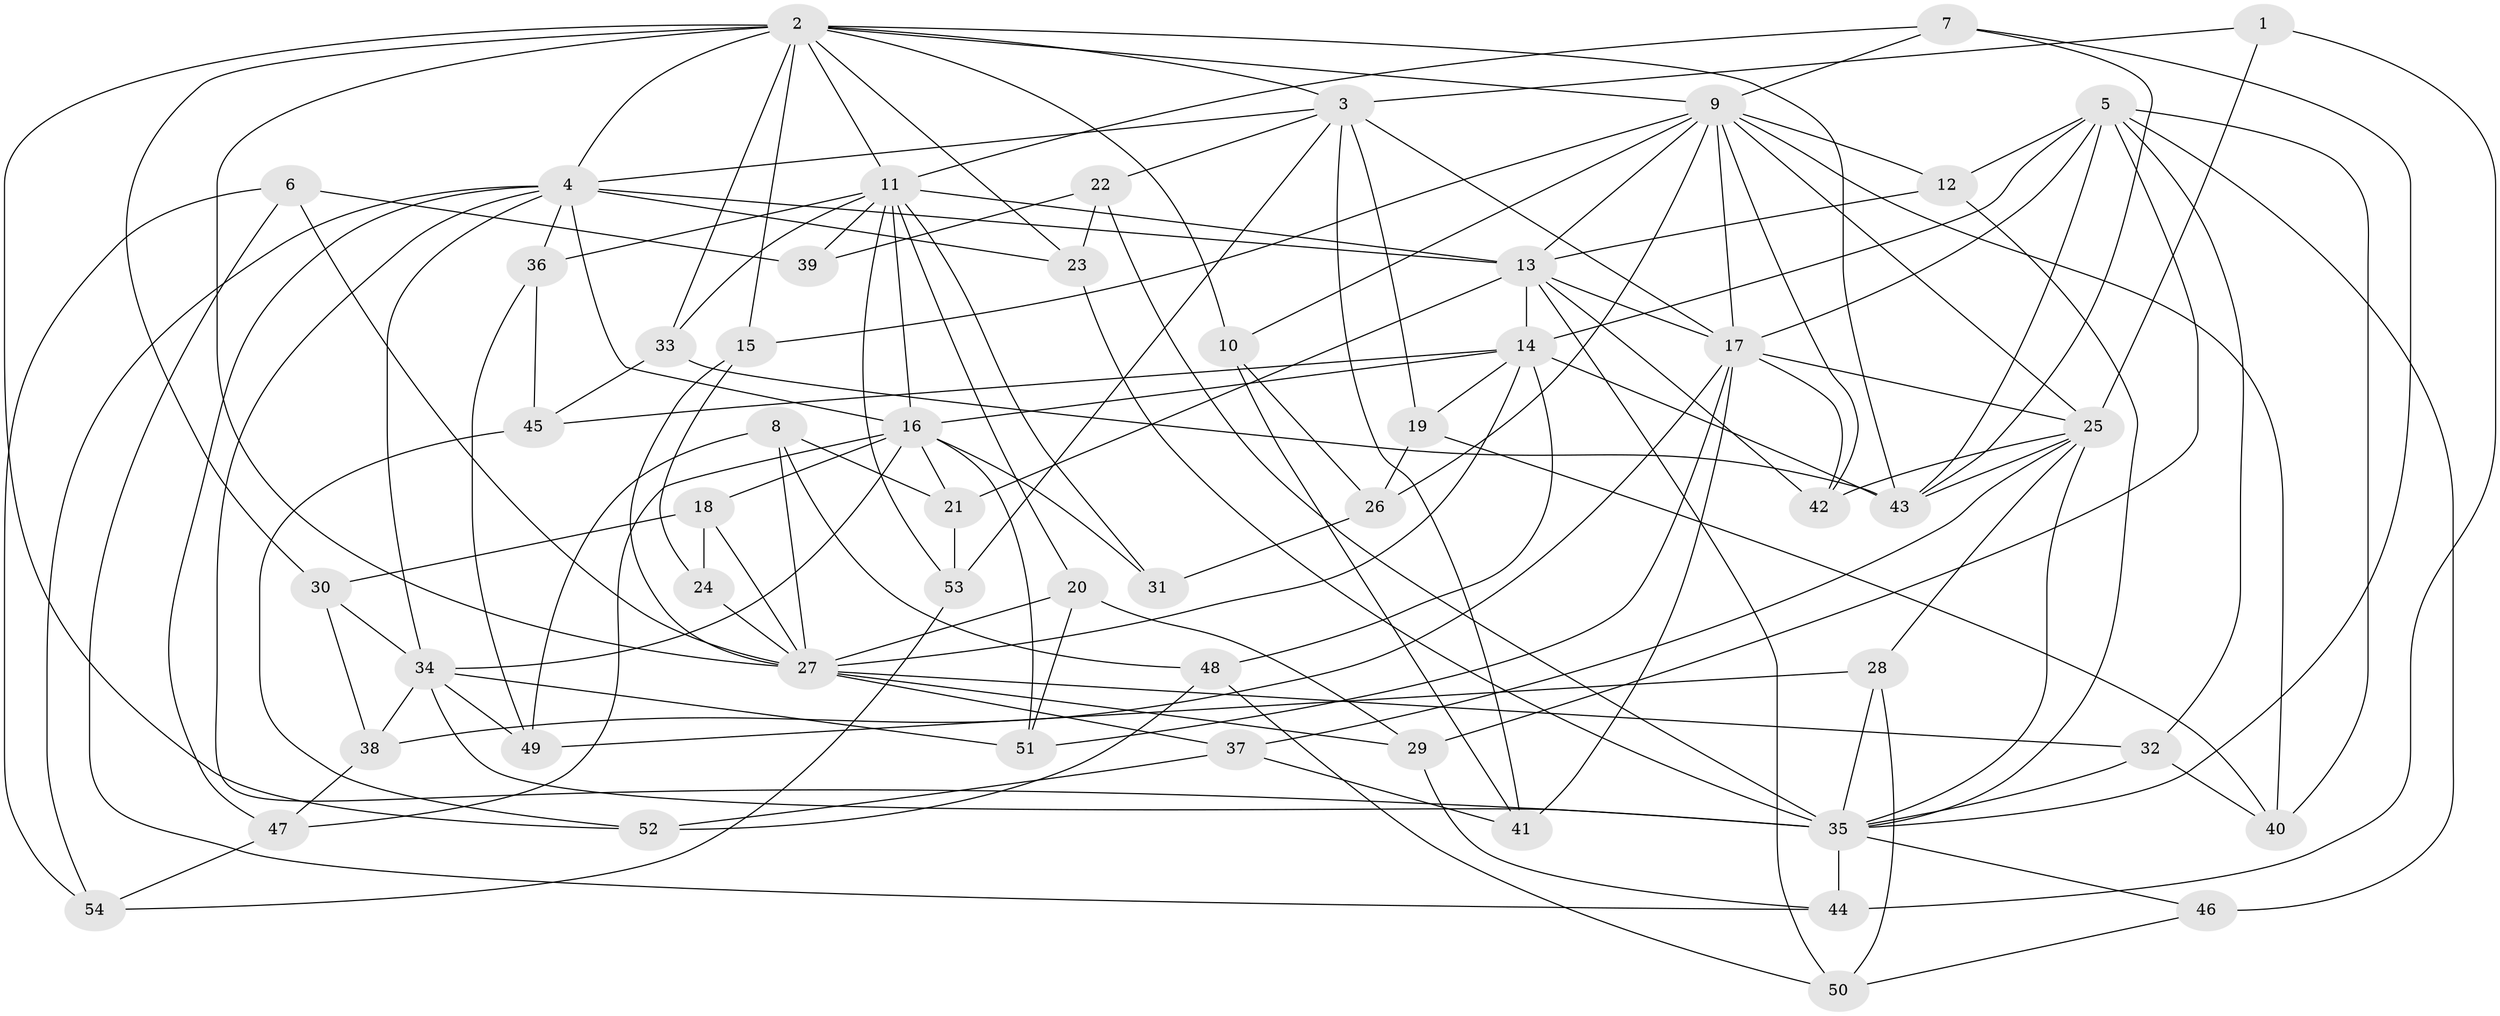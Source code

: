 // original degree distribution, {4: 1.0}
// Generated by graph-tools (version 1.1) at 2025/38/03/09/25 02:38:19]
// undirected, 54 vertices, 144 edges
graph export_dot {
graph [start="1"]
  node [color=gray90,style=filled];
  1;
  2;
  3;
  4;
  5;
  6;
  7;
  8;
  9;
  10;
  11;
  12;
  13;
  14;
  15;
  16;
  17;
  18;
  19;
  20;
  21;
  22;
  23;
  24;
  25;
  26;
  27;
  28;
  29;
  30;
  31;
  32;
  33;
  34;
  35;
  36;
  37;
  38;
  39;
  40;
  41;
  42;
  43;
  44;
  45;
  46;
  47;
  48;
  49;
  50;
  51;
  52;
  53;
  54;
  1 -- 3 [weight=1.0];
  1 -- 25 [weight=2.0];
  1 -- 44 [weight=1.0];
  2 -- 3 [weight=1.0];
  2 -- 4 [weight=1.0];
  2 -- 9 [weight=1.0];
  2 -- 10 [weight=1.0];
  2 -- 11 [weight=1.0];
  2 -- 15 [weight=1.0];
  2 -- 23 [weight=1.0];
  2 -- 27 [weight=1.0];
  2 -- 30 [weight=1.0];
  2 -- 33 [weight=1.0];
  2 -- 43 [weight=1.0];
  2 -- 52 [weight=1.0];
  3 -- 4 [weight=2.0];
  3 -- 17 [weight=2.0];
  3 -- 19 [weight=1.0];
  3 -- 22 [weight=1.0];
  3 -- 41 [weight=1.0];
  3 -- 53 [weight=1.0];
  4 -- 13 [weight=1.0];
  4 -- 16 [weight=1.0];
  4 -- 23 [weight=1.0];
  4 -- 34 [weight=1.0];
  4 -- 35 [weight=2.0];
  4 -- 36 [weight=1.0];
  4 -- 47 [weight=1.0];
  4 -- 54 [weight=1.0];
  5 -- 12 [weight=1.0];
  5 -- 14 [weight=2.0];
  5 -- 17 [weight=1.0];
  5 -- 29 [weight=1.0];
  5 -- 32 [weight=1.0];
  5 -- 40 [weight=1.0];
  5 -- 43 [weight=1.0];
  5 -- 46 [weight=2.0];
  6 -- 27 [weight=1.0];
  6 -- 39 [weight=1.0];
  6 -- 44 [weight=1.0];
  6 -- 54 [weight=1.0];
  7 -- 9 [weight=1.0];
  7 -- 11 [weight=1.0];
  7 -- 35 [weight=1.0];
  7 -- 43 [weight=1.0];
  8 -- 21 [weight=1.0];
  8 -- 27 [weight=1.0];
  8 -- 48 [weight=1.0];
  8 -- 49 [weight=1.0];
  9 -- 10 [weight=1.0];
  9 -- 12 [weight=1.0];
  9 -- 13 [weight=1.0];
  9 -- 15 [weight=1.0];
  9 -- 17 [weight=2.0];
  9 -- 25 [weight=1.0];
  9 -- 26 [weight=1.0];
  9 -- 40 [weight=1.0];
  9 -- 42 [weight=1.0];
  10 -- 26 [weight=1.0];
  10 -- 41 [weight=1.0];
  11 -- 13 [weight=1.0];
  11 -- 16 [weight=1.0];
  11 -- 20 [weight=1.0];
  11 -- 31 [weight=2.0];
  11 -- 33 [weight=1.0];
  11 -- 36 [weight=1.0];
  11 -- 39 [weight=2.0];
  11 -- 53 [weight=1.0];
  12 -- 13 [weight=1.0];
  12 -- 35 [weight=1.0];
  13 -- 14 [weight=2.0];
  13 -- 17 [weight=1.0];
  13 -- 21 [weight=1.0];
  13 -- 42 [weight=1.0];
  13 -- 50 [weight=1.0];
  14 -- 16 [weight=1.0];
  14 -- 19 [weight=1.0];
  14 -- 27 [weight=1.0];
  14 -- 43 [weight=1.0];
  14 -- 45 [weight=1.0];
  14 -- 48 [weight=1.0];
  15 -- 24 [weight=1.0];
  15 -- 27 [weight=1.0];
  16 -- 18 [weight=1.0];
  16 -- 21 [weight=1.0];
  16 -- 31 [weight=1.0];
  16 -- 34 [weight=2.0];
  16 -- 47 [weight=1.0];
  16 -- 51 [weight=1.0];
  17 -- 25 [weight=2.0];
  17 -- 38 [weight=1.0];
  17 -- 41 [weight=1.0];
  17 -- 42 [weight=1.0];
  17 -- 51 [weight=1.0];
  18 -- 24 [weight=1.0];
  18 -- 27 [weight=1.0];
  18 -- 30 [weight=1.0];
  19 -- 26 [weight=1.0];
  19 -- 40 [weight=1.0];
  20 -- 27 [weight=1.0];
  20 -- 29 [weight=1.0];
  20 -- 51 [weight=1.0];
  21 -- 53 [weight=1.0];
  22 -- 23 [weight=1.0];
  22 -- 35 [weight=1.0];
  22 -- 39 [weight=1.0];
  23 -- 35 [weight=1.0];
  24 -- 27 [weight=2.0];
  25 -- 28 [weight=1.0];
  25 -- 35 [weight=1.0];
  25 -- 37 [weight=1.0];
  25 -- 42 [weight=1.0];
  25 -- 43 [weight=1.0];
  26 -- 31 [weight=1.0];
  27 -- 29 [weight=1.0];
  27 -- 32 [weight=1.0];
  27 -- 37 [weight=1.0];
  28 -- 35 [weight=1.0];
  28 -- 49 [weight=1.0];
  28 -- 50 [weight=1.0];
  29 -- 44 [weight=1.0];
  30 -- 34 [weight=1.0];
  30 -- 38 [weight=1.0];
  32 -- 35 [weight=1.0];
  32 -- 40 [weight=1.0];
  33 -- 43 [weight=1.0];
  33 -- 45 [weight=1.0];
  34 -- 35 [weight=1.0];
  34 -- 38 [weight=1.0];
  34 -- 49 [weight=1.0];
  34 -- 51 [weight=1.0];
  35 -- 44 [weight=1.0];
  35 -- 46 [weight=1.0];
  36 -- 45 [weight=1.0];
  36 -- 49 [weight=1.0];
  37 -- 41 [weight=1.0];
  37 -- 52 [weight=1.0];
  38 -- 47 [weight=1.0];
  45 -- 52 [weight=1.0];
  46 -- 50 [weight=1.0];
  47 -- 54 [weight=1.0];
  48 -- 50 [weight=1.0];
  48 -- 52 [weight=1.0];
  53 -- 54 [weight=1.0];
}
